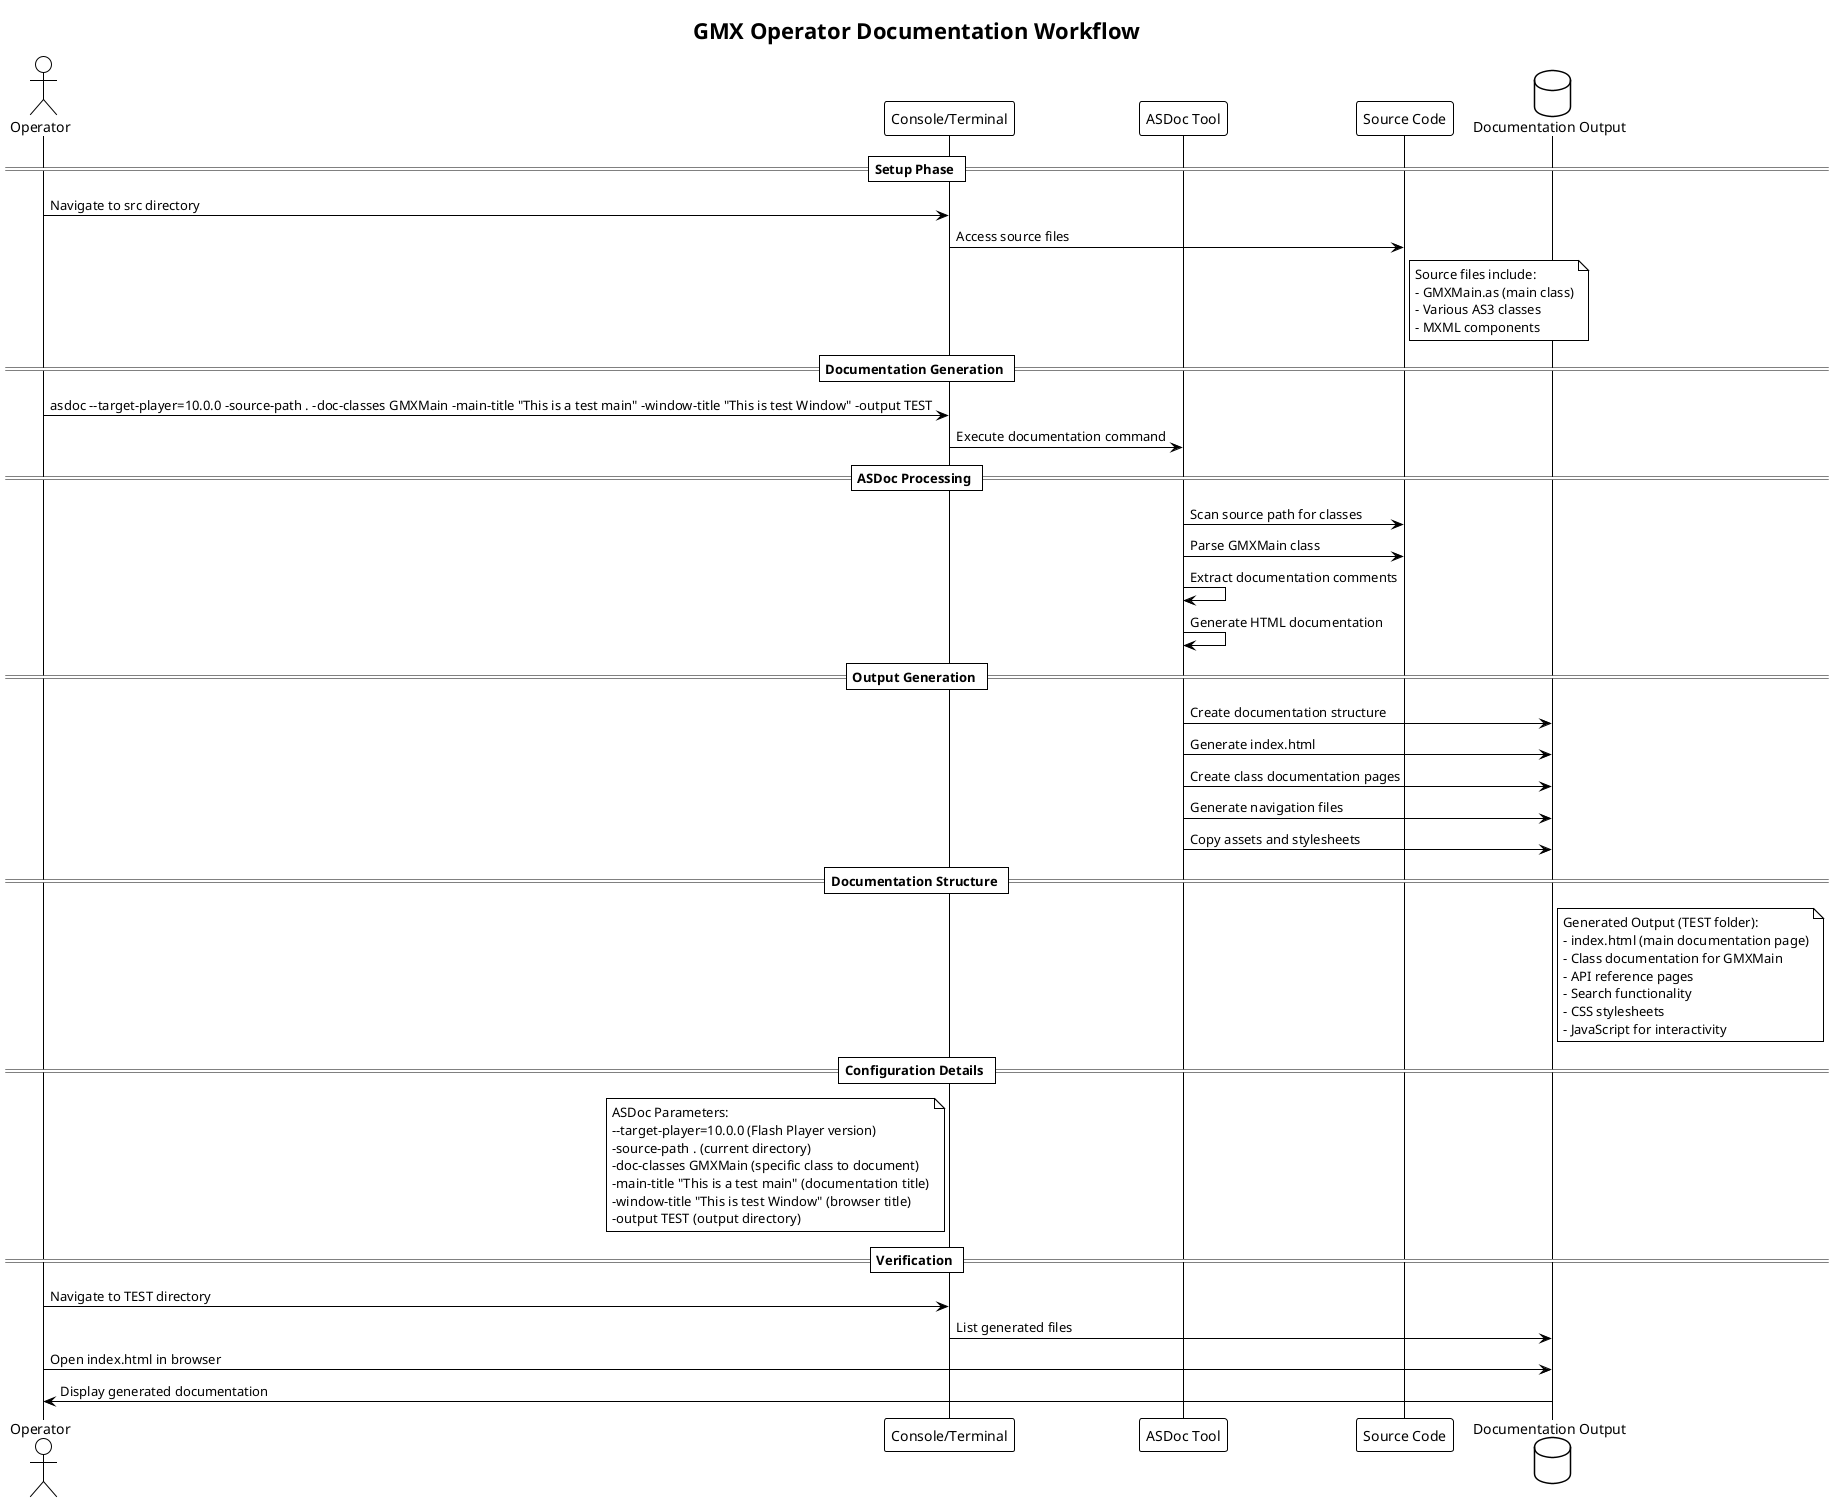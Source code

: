 @startuml Operator Workflow
!theme plain
title GMX Operator Documentation Workflow

actor Operator
participant "Console/Terminal" as Console
participant "ASDoc Tool" as ASDoc
participant "Source Code" as Source
database "Documentation Output" as Docs

== Setup Phase ==
Operator -> Console: Navigate to src directory
Console -> Source: Access source files
note right of Source
  Source files include:
  - GMXMain.as (main class)
  - Various AS3 classes
  - MXML components
end note

== Documentation Generation ==
Operator -> Console: asdoc --target-player=10.0.0 -source-path . -doc-classes GMXMain -main-title "This is a test main" -window-title "This is test Window" -output TEST
Console -> ASDoc: Execute documentation command

== ASDoc Processing ==
ASDoc -> Source: Scan source path for classes
ASDoc -> Source: Parse GMXMain class
ASDoc -> ASDoc: Extract documentation comments
ASDoc -> ASDoc: Generate HTML documentation

== Output Generation ==
ASDoc -> Docs: Create documentation structure
ASDoc -> Docs: Generate index.html
ASDoc -> Docs: Create class documentation pages
ASDoc -> Docs: Generate navigation files
ASDoc -> Docs: Copy assets and stylesheets

== Documentation Structure ==
note right of Docs
  Generated Output (TEST folder):
  - index.html (main documentation page)
  - Class documentation for GMXMain
  - API reference pages
  - Search functionality
  - CSS stylesheets
  - JavaScript for interactivity
end note

== Configuration Details ==
note left of Console
  ASDoc Parameters:
  --target-player=10.0.0 (Flash Player version)
  -source-path . (current directory)
  -doc-classes GMXMain (specific class to document)
  -main-title "This is a test main" (documentation title)
  -window-title "This is test Window" (browser title)
  -output TEST (output directory)
end note

== Verification ==
Operator -> Console: Navigate to TEST directory
Console -> Docs: List generated files
Operator -> Docs: Open index.html in browser
Docs -> Operator: Display generated documentation

@enduml
